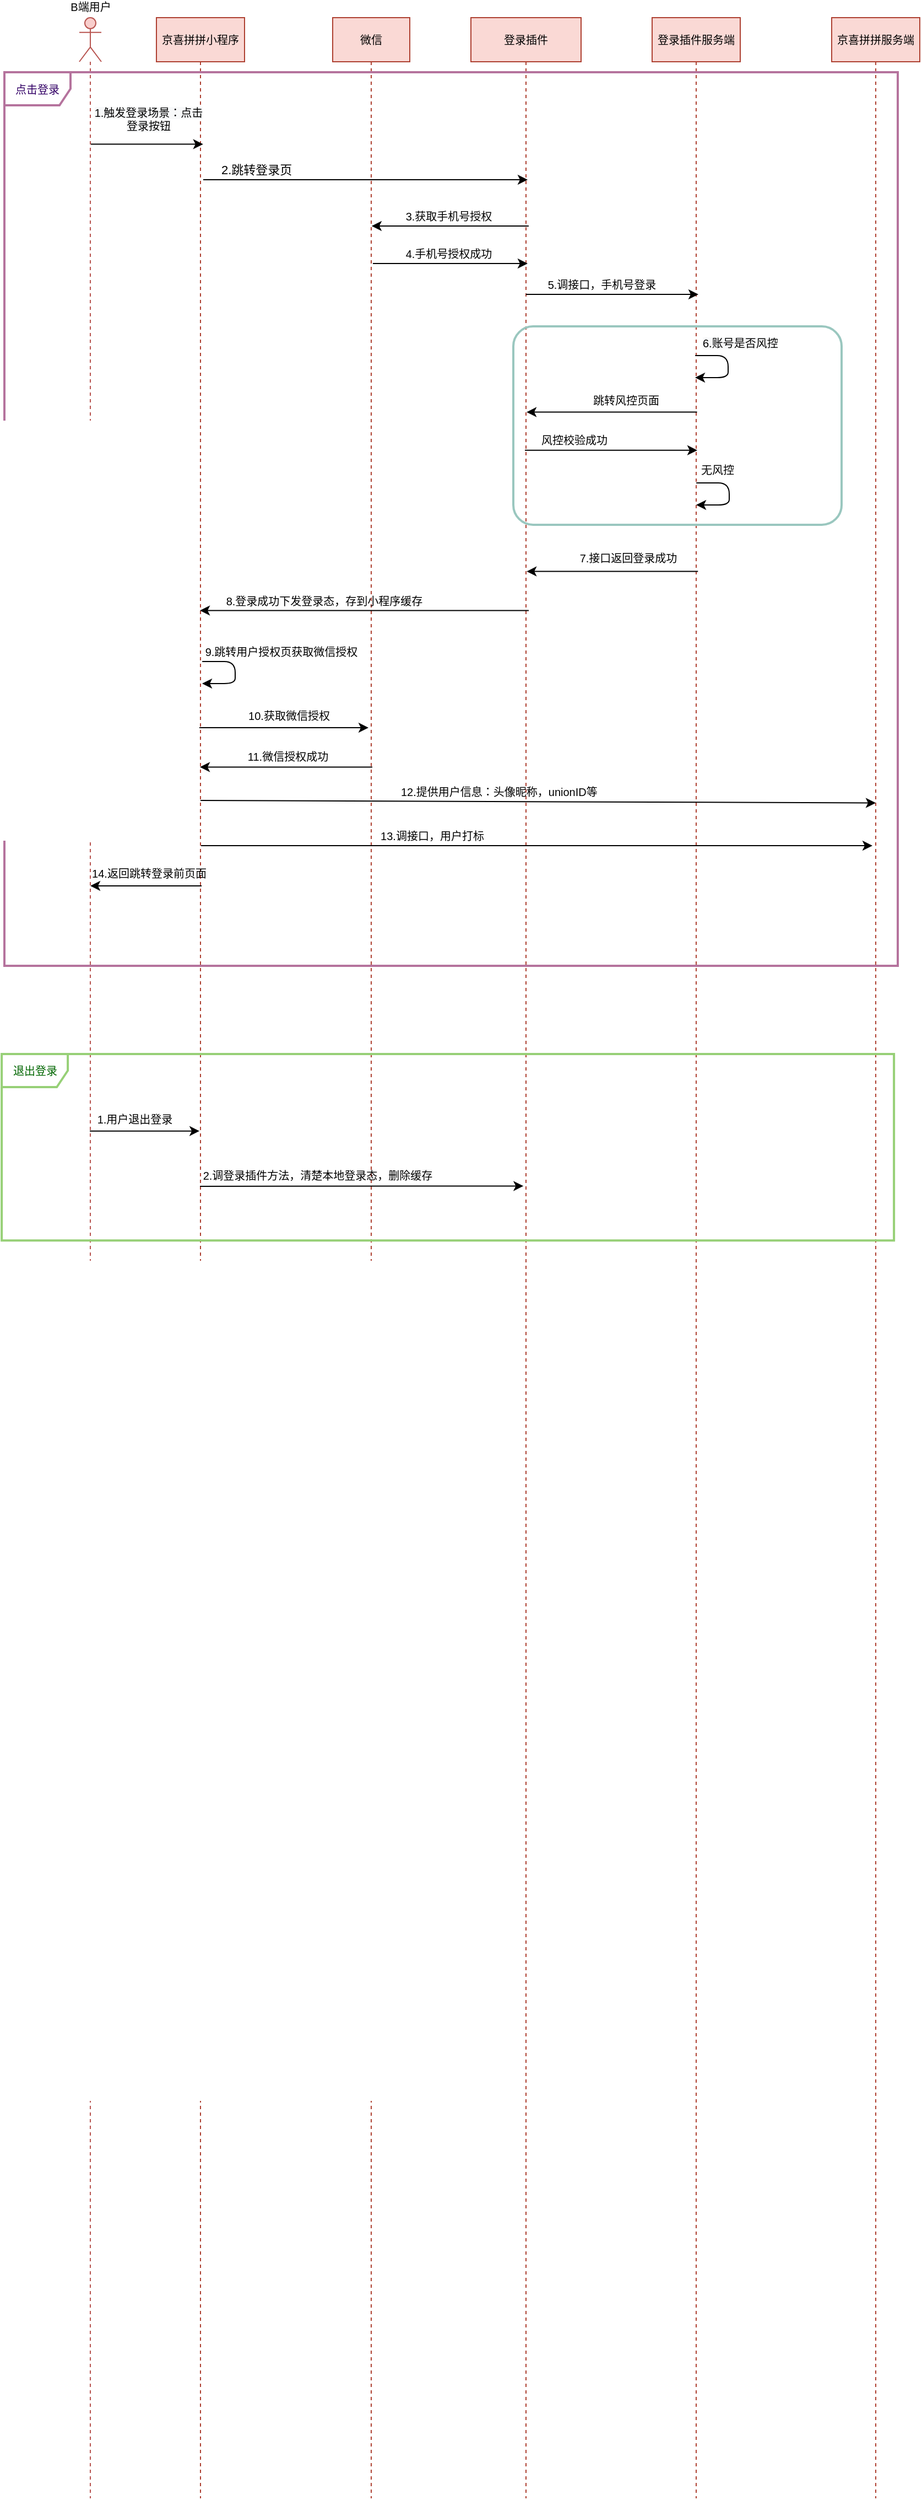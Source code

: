 <mxfile version="14.5.4" type="github" pages="2">
  <diagram id="xUBoegy15QkrbxKMWrDC" name="第 1 页">
    <mxGraphModel dx="2084" dy="771" grid="1" gridSize="10" guides="1" tooltips="1" connect="1" arrows="1" fold="1" page="1" pageScale="1" pageWidth="827" pageHeight="1169" math="0" shadow="0">
      <root>
        <mxCell id="0" />
        <mxCell id="1" parent="0" />
        <mxCell id="nSSbkQK5Gedf5Q33mG-h-1" value="京喜拼拼小程序" style="shape=umlLifeline;perimeter=lifelinePerimeter;container=1;collapsible=0;recursiveResize=0;rounded=0;shadow=0;strokeWidth=1;fontSize=10;fillColor=#fad9d5;strokeColor=#ae4132;" vertex="1" parent="1">
          <mxGeometry x="137" y="80" width="80" height="2250" as="geometry" />
        </mxCell>
        <mxCell id="nSSbkQK5Gedf5Q33mG-h-2" value="微信" style="shape=umlLifeline;perimeter=lifelinePerimeter;container=1;collapsible=0;recursiveResize=0;rounded=0;shadow=0;strokeWidth=1;fontSize=10;fillColor=#fad9d5;strokeColor=#ae4132;" vertex="1" parent="1">
          <mxGeometry x="297" y="80" width="70" height="2250" as="geometry" />
        </mxCell>
        <mxCell id="nSSbkQK5Gedf5Q33mG-h-3" value="登录插件" style="shape=umlLifeline;perimeter=lifelinePerimeter;container=1;collapsible=0;recursiveResize=0;rounded=0;shadow=0;strokeWidth=1;fontSize=10;fillColor=#fad9d5;strokeColor=#ae4132;" vertex="1" parent="1">
          <mxGeometry x="422.5" y="80" width="100" height="2250" as="geometry" />
        </mxCell>
        <mxCell id="nSSbkQK5Gedf5Q33mG-h-4" value="登录插件服务端" style="shape=umlLifeline;perimeter=lifelinePerimeter;container=1;collapsible=0;recursiveResize=0;rounded=0;shadow=0;strokeWidth=1;fontSize=10;fillColor=#fad9d5;strokeColor=#ae4132;" vertex="1" parent="1">
          <mxGeometry x="587" y="80" width="80" height="2250" as="geometry" />
        </mxCell>
        <mxCell id="nSSbkQK5Gedf5Q33mG-h-5" value="京喜拼拼服务端" style="shape=umlLifeline;perimeter=lifelinePerimeter;container=1;collapsible=0;recursiveResize=0;rounded=0;shadow=0;strokeWidth=1;fontSize=10;fillColor=#fad9d5;strokeColor=#ae4132;" vertex="1" parent="1">
          <mxGeometry x="750" y="80" width="80" height="2250" as="geometry" />
        </mxCell>
        <mxCell id="nSSbkQK5Gedf5Q33mG-h-6" value="" style="shape=umlLifeline;participant=umlActor;perimeter=lifelinePerimeter;whiteSpace=wrap;html=1;container=1;collapsible=0;recursiveResize=0;verticalAlign=top;spacingTop=36;outlineConnect=0;fontSize=10;align=center;size=40;fillColor=#f8cecc;strokeColor=#b85450;" vertex="1" parent="1">
          <mxGeometry x="67" y="80" width="20" height="2250" as="geometry" />
        </mxCell>
        <mxCell id="nSSbkQK5Gedf5Q33mG-h-7" value="&lt;font style=&quot;font-size: 10px&quot;&gt;B端用户&lt;/font&gt;" style="text;html=1;align=center;verticalAlign=middle;resizable=0;points=[];autosize=1;fontSize=6;" vertex="1" parent="1">
          <mxGeometry x="52" y="65" width="50" height="10" as="geometry" />
        </mxCell>
        <mxCell id="nSSbkQK5Gedf5Q33mG-h-8" value="" style="endArrow=classic;html=1;fontSize=10;" edge="1" parent="1">
          <mxGeometry width="50" height="50" relative="1" as="geometry">
            <mxPoint x="76.56" y="1089.83" as="sourcePoint" />
            <mxPoint x="176.06" y="1089.83" as="targetPoint" />
          </mxGeometry>
        </mxCell>
        <mxCell id="nSSbkQK5Gedf5Q33mG-h-9" value="1.用户退出登录" style="text;html=1;align=center;verticalAlign=middle;resizable=0;points=[];autosize=1;fontSize=10;" vertex="1" parent="1">
          <mxGeometry x="76.56" y="1068.83" width="80" height="20" as="geometry" />
        </mxCell>
        <mxCell id="nSSbkQK5Gedf5Q33mG-h-10" value="" style="endArrow=classic;html=1;fontSize=10;entryX=0.48;entryY=0.71;entryDx=0;entryDy=0;entryPerimeter=0;" edge="1" parent="1">
          <mxGeometry width="50" height="50" relative="1" as="geometry">
            <mxPoint x="176.56" y="1140" as="sourcePoint" />
            <mxPoint x="470.16" y="1139.7" as="targetPoint" />
          </mxGeometry>
        </mxCell>
        <mxCell id="nSSbkQK5Gedf5Q33mG-h-11" value="2.调登录插件方法，清楚本地登录态，删除缓存" style="text;html=1;align=center;verticalAlign=middle;resizable=0;points=[];autosize=1;fontSize=10;" vertex="1" parent="1">
          <mxGeometry x="172.56" y="1120" width="220" height="20" as="geometry" />
        </mxCell>
        <mxCell id="nSSbkQK5Gedf5Q33mG-h-12" value="" style="endArrow=classic;html=1;fontSize=10;entryX=0.505;entryY=0.853;entryDx=0;entryDy=0;entryPerimeter=0;" edge="1" parent="1">
          <mxGeometry width="50" height="50" relative="1" as="geometry">
            <mxPoint x="77.5" y="194.77" as="sourcePoint" />
            <mxPoint x="179.4" y="194.77" as="targetPoint" />
          </mxGeometry>
        </mxCell>
        <mxCell id="nSSbkQK5Gedf5Q33mG-h-13" value="2." style="text;html=1;align=center;verticalAlign=middle;resizable=0;points=[];autosize=1;fontSize=10;" vertex="1" parent="1">
          <mxGeometry x="212" y="205.0" width="20" height="20" as="geometry" />
        </mxCell>
        <mxCell id="nSSbkQK5Gedf5Q33mG-h-14" value="" style="endArrow=classic;html=1;fontSize=10;exitX=0.5;exitY=0.11;exitDx=0;exitDy=0;exitPerimeter=0;" edge="1" parent="1">
          <mxGeometry width="50" height="50" relative="1" as="geometry">
            <mxPoint x="179.5" y="227.0" as="sourcePoint" />
            <mxPoint x="474" y="227.0" as="targetPoint" />
          </mxGeometry>
        </mxCell>
        <mxCell id="nSSbkQK5Gedf5Q33mG-h-15" value="2.跳转登录页" style="edgeLabel;resizable=0;html=1;align=left;verticalAlign=bottom;" connectable="0" vertex="1" parent="1">
          <mxGeometry x="193.5" y="226.1" as="geometry" />
        </mxCell>
        <mxCell id="nSSbkQK5Gedf5Q33mG-h-16" value="&lt;span style=&quot;color: rgb(0 , 0 , 0) ; font-family: &amp;#34;helvetica&amp;#34; ; font-size: 10px ; font-style: normal ; font-weight: 400 ; letter-spacing: normal ; text-align: center ; text-indent: 0px ; text-transform: none ; word-spacing: 0px ; background-color: rgb(248 , 249 , 250) ; display: inline ; float: none&quot;&gt;1.触发登录场景：点击登录按钮&lt;/span&gt;" style="text;html=1;strokeColor=none;fillColor=none;align=center;verticalAlign=middle;whiteSpace=wrap;rounded=0;fontSize=10;" vertex="1" parent="1">
          <mxGeometry x="77" y="162.0" width="106" height="20" as="geometry" />
        </mxCell>
        <mxCell id="nSSbkQK5Gedf5Q33mG-h-17" value="" style="endArrow=classic;html=1;fontSize=10;exitX=0.521;exitY=0.52;exitDx=0;exitDy=0;exitPerimeter=0;" edge="1" parent="1">
          <mxGeometry width="50" height="50" relative="1" as="geometry">
            <mxPoint x="474.97" y="269" as="sourcePoint" />
            <mxPoint x="332.42" y="269" as="targetPoint" />
          </mxGeometry>
        </mxCell>
        <mxCell id="nSSbkQK5Gedf5Q33mG-h-18" value="3.获取手机号授权" style="text;html=1;align=center;verticalAlign=middle;resizable=0;points=[];autosize=1;fontSize=10;" vertex="1" parent="1">
          <mxGeometry x="356.56" y="250" width="90" height="20" as="geometry" />
        </mxCell>
        <mxCell id="nSSbkQK5Gedf5Q33mG-h-19" value="" style="endArrow=classic;html=1;fontSize=10;entryX=0.507;entryY=0.558;entryDx=0;entryDy=0;entryPerimeter=0;" edge="1" parent="1">
          <mxGeometry width="50" height="50" relative="1" as="geometry">
            <mxPoint x="333.524" y="303" as="sourcePoint" />
            <mxPoint x="473.99" y="303" as="targetPoint" />
          </mxGeometry>
        </mxCell>
        <mxCell id="nSSbkQK5Gedf5Q33mG-h-20" value="4.手机号授权成功" style="text;html=1;align=center;verticalAlign=middle;resizable=0;points=[];autosize=1;fontSize=10;" vertex="1" parent="1">
          <mxGeometry x="356.56" y="284" width="90" height="20" as="geometry" />
        </mxCell>
        <mxCell id="nSSbkQK5Gedf5Q33mG-h-21" value="" style="endArrow=classic;html=1;fontSize=10;" edge="1" parent="1">
          <mxGeometry width="50" height="50" relative="1" as="geometry">
            <mxPoint x="472.504" y="331" as="sourcePoint" />
            <mxPoint x="629" y="331" as="targetPoint" />
          </mxGeometry>
        </mxCell>
        <mxCell id="nSSbkQK5Gedf5Q33mG-h-22" value="5.调接口，手机号登录" style="text;html=1;align=center;verticalAlign=middle;resizable=0;points=[];autosize=1;fontSize=10;" vertex="1" parent="1">
          <mxGeometry x="485.54" y="312" width="110" height="20" as="geometry" />
        </mxCell>
        <mxCell id="nSSbkQK5Gedf5Q33mG-h-23" value="" style="edgeStyle=segmentEdgeStyle;endArrow=classic;html=1;fontSize=10;entryX=0.5;entryY=0.606;entryDx=0;entryDy=0;entryPerimeter=0;" edge="1" parent="1">
          <mxGeometry width="50" height="50" relative="1" as="geometry">
            <mxPoint x="626.1" y="386.47" as="sourcePoint" />
            <mxPoint x="626" y="406.45" as="targetPoint" />
            <Array as="points">
              <mxPoint x="656" y="386.47" />
              <mxPoint x="656" y="406.47" />
            </Array>
          </mxGeometry>
        </mxCell>
        <mxCell id="nSSbkQK5Gedf5Q33mG-h-24" value="&lt;span style=&quot;color: rgb(0 , 0 , 0) ; font-family: &amp;#34;helvetica&amp;#34; ; font-size: 10px ; font-style: normal ; font-weight: 400 ; letter-spacing: normal ; text-align: center ; text-indent: 0px ; text-transform: none ; word-spacing: 0px ; background-color: rgb(248 , 249 , 250) ; display: inline ; float: none&quot;&gt;6.账号是否风控&lt;/span&gt;" style="text;whiteSpace=wrap;html=1;fontSize=10;" vertex="1" parent="1">
          <mxGeometry x="631" y="363.37" width="150" height="24" as="geometry" />
        </mxCell>
        <mxCell id="nSSbkQK5Gedf5Q33mG-h-25" value="" style="endArrow=classic;html=1;fontSize=10;exitX=0.5;exitY=0.491;exitDx=0;exitDy=0;exitPerimeter=0;" edge="1" parent="1">
          <mxGeometry width="50" height="50" relative="1" as="geometry">
            <mxPoint x="627.78" y="437.78" as="sourcePoint" />
            <mxPoint x="473.002" y="437.78" as="targetPoint" />
          </mxGeometry>
        </mxCell>
        <mxCell id="nSSbkQK5Gedf5Q33mG-h-26" value="跳转风控页面" style="text;html=1;align=center;verticalAlign=middle;resizable=0;points=[];autosize=1;fontSize=10;" vertex="1" parent="1">
          <mxGeometry x="522.78" y="416.5" width="80" height="20" as="geometry" />
        </mxCell>
        <mxCell id="nSSbkQK5Gedf5Q33mG-h-27" value="" style="endArrow=classic;html=1;fontSize=10;" edge="1" parent="1">
          <mxGeometry width="50" height="50" relative="1" as="geometry">
            <mxPoint x="471.504" y="472.37" as="sourcePoint" />
            <mxPoint x="628" y="472.37" as="targetPoint" />
          </mxGeometry>
        </mxCell>
        <mxCell id="nSSbkQK5Gedf5Q33mG-h-28" value="风控校验成功" style="text;html=1;align=center;verticalAlign=middle;resizable=0;points=[];autosize=1;fontSize=10;" vertex="1" parent="1">
          <mxGeometry x="475.5" y="453.37" width="80" height="20" as="geometry" />
        </mxCell>
        <mxCell id="nSSbkQK5Gedf5Q33mG-h-29" value="" style="edgeStyle=segmentEdgeStyle;endArrow=classic;html=1;fontSize=10;entryX=0.5;entryY=0.606;entryDx=0;entryDy=0;entryPerimeter=0;" edge="1" parent="1">
          <mxGeometry width="50" height="50" relative="1" as="geometry">
            <mxPoint x="627.1" y="502" as="sourcePoint" />
            <mxPoint x="627" y="521.98" as="targetPoint" />
            <Array as="points">
              <mxPoint x="657" y="502" />
              <mxPoint x="657" y="522" />
            </Array>
          </mxGeometry>
        </mxCell>
        <mxCell id="nSSbkQK5Gedf5Q33mG-h-30" value="无风控" style="text;html=1;align=center;verticalAlign=middle;resizable=0;points=[];autosize=1;fontSize=10;" vertex="1" parent="1">
          <mxGeometry x="621" y="480" width="50" height="20" as="geometry" />
        </mxCell>
        <mxCell id="nSSbkQK5Gedf5Q33mG-h-31" value="7.接口返回登录成功" style="text;html=1;align=center;verticalAlign=middle;resizable=0;points=[];autosize=1;fontSize=10;" vertex="1" parent="1">
          <mxGeometry x="514.59" y="560.0" width="100" height="20" as="geometry" />
        </mxCell>
        <mxCell id="nSSbkQK5Gedf5Q33mG-h-32" value="" style="endArrow=classic;html=1;fontSize=10;exitX=0.488;exitY=0.55;exitDx=0;exitDy=0;exitPerimeter=0;" edge="1" parent="1">
          <mxGeometry width="50" height="50" relative="1" as="geometry">
            <mxPoint x="628.63" y="582.28" as="sourcePoint" />
            <mxPoint x="473.09" y="582.28" as="targetPoint" />
          </mxGeometry>
        </mxCell>
        <mxCell id="nSSbkQK5Gedf5Q33mG-h-33" value="" style="endArrow=classic;html=1;fontSize=10;exitX=0.5;exitY=0.243;exitDx=0;exitDy=0;exitPerimeter=0;" edge="1" parent="1">
          <mxGeometry width="50" height="50" relative="1" as="geometry">
            <mxPoint x="475" y="617.75" as="sourcePoint" />
            <mxPoint x="176.5" y="617.75" as="targetPoint" />
          </mxGeometry>
        </mxCell>
        <mxCell id="nSSbkQK5Gedf5Q33mG-h-34" value="8.登录成功下发登录态，存到小程序缓存" style="text;html=1;align=center;verticalAlign=middle;resizable=0;points=[];autosize=1;fontSize=10;" vertex="1" parent="1">
          <mxGeometry x="193.5" y="599.0" width="190" height="20" as="geometry" />
        </mxCell>
        <mxCell id="nSSbkQK5Gedf5Q33mG-h-35" value="" style="edgeStyle=segmentEdgeStyle;endArrow=classic;html=1;fontSize=10;" edge="1" parent="1">
          <mxGeometry width="50" height="50" relative="1" as="geometry">
            <mxPoint x="178.6" y="664" as="sourcePoint" />
            <mxPoint x="178.5" y="684" as="targetPoint" />
            <Array as="points">
              <mxPoint x="208.5" y="664" />
              <mxPoint x="208.5" y="684" />
            </Array>
          </mxGeometry>
        </mxCell>
        <mxCell id="nSSbkQK5Gedf5Q33mG-h-36" value="9.跳转用户授权页获取微信授权" style="text;html=1;align=center;verticalAlign=middle;resizable=0;points=[];autosize=1;fontSize=10;" vertex="1" parent="1">
          <mxGeometry x="175.0" y="645" width="150" height="20" as="geometry" />
        </mxCell>
        <mxCell id="nSSbkQK5Gedf5Q33mG-h-37" value="" style="endArrow=classic;html=1;fontSize=10;exitX=0.538;exitY=0.284;exitDx=0;exitDy=0;exitPerimeter=0;entryX=0.538;entryY=0.285;entryDx=0;entryDy=0;entryPerimeter=0;" edge="1" parent="1">
          <mxGeometry width="50" height="50" relative="1" as="geometry">
            <mxPoint x="177.0" y="790" as="sourcePoint" />
            <mxPoint x="790" y="792.25" as="targetPoint" />
          </mxGeometry>
        </mxCell>
        <mxCell id="nSSbkQK5Gedf5Q33mG-h-38" value="10.获取微信授权" style="text;html=1;align=center;verticalAlign=middle;resizable=0;points=[];autosize=1;fontSize=10;" vertex="1" parent="1">
          <mxGeometry x="212.0" y="703" width="90" height="20" as="geometry" />
        </mxCell>
        <mxCell id="nSSbkQK5Gedf5Q33mG-h-39" value="" style="endArrow=classic;html=1;fontSize=10;" edge="1" parent="1">
          <mxGeometry width="50" height="50" relative="1" as="geometry">
            <mxPoint x="176" y="724" as="sourcePoint" />
            <mxPoint x="329.5" y="724" as="targetPoint" />
          </mxGeometry>
        </mxCell>
        <mxCell id="nSSbkQK5Gedf5Q33mG-h-40" value="11.微信授权成功" style="text;html=1;align=center;verticalAlign=middle;resizable=0;points=[];autosize=1;fontSize=10;" vertex="1" parent="1">
          <mxGeometry x="211.49" y="740" width="90" height="20" as="geometry" />
        </mxCell>
        <mxCell id="nSSbkQK5Gedf5Q33mG-h-41" value="" style="endArrow=classic;html=1;fontSize=10;exitX=0.514;exitY=0.303;exitDx=0;exitDy=0;exitPerimeter=0;" edge="1" parent="1">
          <mxGeometry width="50" height="50" relative="1" as="geometry">
            <mxPoint x="332.98" y="759.75" as="sourcePoint" />
            <mxPoint x="176.5" y="759.75" as="targetPoint" />
          </mxGeometry>
        </mxCell>
        <mxCell id="nSSbkQK5Gedf5Q33mG-h-42" value="" style="rounded=1;arcSize=10;fillColor=none;gradientColor=none;strokeWidth=2;fontSize=10;align=center;strokeColor=#9AC7BF;" vertex="1" parent="1">
          <mxGeometry x="461" y="360" width="298" height="180" as="geometry" />
        </mxCell>
        <mxCell id="nSSbkQK5Gedf5Q33mG-h-43" value="" style="endArrow=classic;html=1;fontSize=10;" edge="1" parent="1">
          <mxGeometry width="50" height="50" relative="1" as="geometry">
            <mxPoint x="177.5" y="831" as="sourcePoint" />
            <mxPoint x="787" y="831" as="targetPoint" />
          </mxGeometry>
        </mxCell>
        <mxCell id="nSSbkQK5Gedf5Q33mG-h-44" value="13.调接口，用户打标" style="text;html=1;align=center;verticalAlign=middle;resizable=0;points=[];autosize=1;fontSize=10;" vertex="1" parent="1">
          <mxGeometry x="332" y="812" width="110" height="20" as="geometry" />
        </mxCell>
        <mxCell id="nSSbkQK5Gedf5Q33mG-h-45" value="&lt;div style=&quot;text-align: center&quot;&gt;&lt;span&gt;&lt;font face=&quot;helvetica&quot;&gt;12.提供用户信息：头像昵称，unionID等&lt;/font&gt;&lt;/span&gt;&lt;/div&gt;" style="text;whiteSpace=wrap;html=1;fontSize=10;" vertex="1" parent="1">
          <mxGeometry x="356.56" y="770" width="207" height="30" as="geometry" />
        </mxCell>
        <mxCell id="nSSbkQK5Gedf5Q33mG-h-46" value="" style="endArrow=classic;html=1;fontSize=10;exitX=0.513;exitY=0.35;exitDx=0;exitDy=0;exitPerimeter=0;" edge="1" parent="1" source="nSSbkQK5Gedf5Q33mG-h-1" target="nSSbkQK5Gedf5Q33mG-h-6">
          <mxGeometry width="50" height="50" relative="1" as="geometry">
            <mxPoint x="380" y="700" as="sourcePoint" />
            <mxPoint x="430" y="650" as="targetPoint" />
          </mxGeometry>
        </mxCell>
        <mxCell id="nSSbkQK5Gedf5Q33mG-h-47" value="14.返回跳转登录前页面" style="text;html=1;align=center;verticalAlign=middle;resizable=0;points=[];autosize=1;fontSize=10;" vertex="1" parent="1">
          <mxGeometry x="70" y="846" width="120" height="20" as="geometry" />
        </mxCell>
        <mxCell id="nSSbkQK5Gedf5Q33mG-h-48" value="&lt;font color=&quot;#330066&quot;&gt;点击登录&lt;/font&gt;" style="shape=umlFrame;whiteSpace=wrap;html=1;strokeWidth=2;fillColor=none;gradientColor=none;fontSize=10;align=center;strokeColor=#B5739D;" vertex="1" parent="1">
          <mxGeometry x="-1" y="129.5" width="811" height="810.5" as="geometry" />
        </mxCell>
        <mxCell id="nSSbkQK5Gedf5Q33mG-h-49" value="&lt;font color=&quot;#006600&quot;&gt;退出登录&lt;/font&gt;" style="shape=umlFrame;whiteSpace=wrap;html=1;strokeColor=#97D077;strokeWidth=2;fillColor=none;gradientColor=none;fontSize=10;align=center;" vertex="1" parent="1">
          <mxGeometry x="-3.44" y="1020" width="810" height="169.17" as="geometry" />
        </mxCell>
      </root>
    </mxGraphModel>
  </diagram>
  <diagram name="Page-2" id="l5J86_nozJfJg7YQ1Tzn">
    <mxGraphModel dx="2407" dy="1074" grid="1" gridSize="10" guides="1" tooltips="1" connect="1" arrows="1" fold="1" page="1" pageScale="1" pageWidth="827" pageHeight="1169" math="0" shadow="0">
      <root>
        <mxCell id="-J8hgq7mkh7S_dgd3K_y-0" />
        <mxCell id="-J8hgq7mkh7S_dgd3K_y-1" parent="-J8hgq7mkh7S_dgd3K_y-0" />
        <mxCell id="aDwRY3r6dhl7otKRrA_F-0" value="京喜拼拼小程序" style="shape=umlLifeline;perimeter=lifelinePerimeter;container=1;collapsible=0;recursiveResize=0;rounded=0;shadow=0;strokeWidth=1;fontSize=10;fillColor=#fad9d5;strokeColor=#ae4132;" vertex="1" parent="-J8hgq7mkh7S_dgd3K_y-1">
          <mxGeometry x="137" y="80" width="80" height="2250" as="geometry" />
        </mxCell>
        <mxCell id="aDwRY3r6dhl7otKRrA_F-7" value="微信" style="shape=umlLifeline;perimeter=lifelinePerimeter;container=1;collapsible=0;recursiveResize=0;rounded=0;shadow=0;strokeWidth=1;fontSize=10;fillColor=#fad9d5;strokeColor=#ae4132;" vertex="1" parent="-J8hgq7mkh7S_dgd3K_y-1">
          <mxGeometry x="297" y="80" width="70" height="2250" as="geometry" />
        </mxCell>
        <mxCell id="aDwRY3r6dhl7otKRrA_F-8" value="登录插件" style="shape=umlLifeline;perimeter=lifelinePerimeter;container=1;collapsible=0;recursiveResize=0;rounded=0;shadow=0;strokeWidth=1;fontSize=10;fillColor=#fad9d5;strokeColor=#ae4132;" vertex="1" parent="-J8hgq7mkh7S_dgd3K_y-1">
          <mxGeometry x="437" y="80" width="70" height="2250" as="geometry" />
        </mxCell>
        <mxCell id="aDwRY3r6dhl7otKRrA_F-9" value="登录插件服务端" style="shape=umlLifeline;perimeter=lifelinePerimeter;container=1;collapsible=0;recursiveResize=0;rounded=0;shadow=0;strokeWidth=1;fontSize=10;fillColor=#fad9d5;strokeColor=#ae4132;" vertex="1" parent="-J8hgq7mkh7S_dgd3K_y-1">
          <mxGeometry x="587" y="80" width="80" height="2250" as="geometry" />
        </mxCell>
        <mxCell id="aDwRY3r6dhl7otKRrA_F-10" value="京喜拼拼服务端" style="shape=umlLifeline;perimeter=lifelinePerimeter;container=1;collapsible=0;recursiveResize=0;rounded=0;shadow=0;strokeWidth=1;fontSize=10;fillColor=#fad9d5;strokeColor=#ae4132;" vertex="1" parent="-J8hgq7mkh7S_dgd3K_y-1">
          <mxGeometry x="750" y="80" width="80" height="2250" as="geometry" />
        </mxCell>
        <mxCell id="mUH_KSAL7D9li16hF1Gg-1" value="&lt;font color=&quot;#663300&quot;&gt;静默登录校验&lt;/font&gt;" style="shape=umlFrame;whiteSpace=wrap;html=1;strokeWidth=2;fillColor=none;gradientColor=none;fontSize=10;align=center;strokeColor=#FFB570;" vertex="1" parent="aDwRY3r6dhl7otKRrA_F-10">
          <mxGeometry x="-230" y="137" width="270" height="243" as="geometry" />
        </mxCell>
        <mxCell id="aDwRY3r6dhl7otKRrA_F-17" value="" style="shape=umlLifeline;participant=umlActor;perimeter=lifelinePerimeter;whiteSpace=wrap;html=1;container=1;collapsible=0;recursiveResize=0;verticalAlign=top;spacingTop=36;outlineConnect=0;fontSize=10;align=center;size=40;fillColor=#f8cecc;strokeColor=#b85450;" vertex="1" parent="-J8hgq7mkh7S_dgd3K_y-1">
          <mxGeometry x="67" y="80" width="20" height="2250" as="geometry" />
        </mxCell>
        <mxCell id="aDwRY3r6dhl7otKRrA_F-18" value="&lt;font style=&quot;font-size: 10px&quot;&gt;C端用户&lt;/font&gt;" style="text;html=1;align=center;verticalAlign=middle;resizable=0;points=[];autosize=1;fontSize=6;" vertex="1" parent="-J8hgq7mkh7S_dgd3K_y-1">
          <mxGeometry x="52" y="65" width="50" height="10" as="geometry" />
        </mxCell>
        <mxCell id="aDwRY3r6dhl7otKRrA_F-33" value="" style="endArrow=block;endFill=1;html=1;edgeStyle=orthogonalEdgeStyle;align=left;verticalAlign=top;fontSize=10;" edge="1" parent="-J8hgq7mkh7S_dgd3K_y-1">
          <mxGeometry x="-1" relative="1" as="geometry">
            <mxPoint x="472" y="211" as="sourcePoint" />
            <mxPoint x="627" y="211" as="targetPoint" />
            <Array as="points">
              <mxPoint x="627" y="211" />
            </Array>
          </mxGeometry>
        </mxCell>
        <mxCell id="aDwRY3r6dhl7otKRrA_F-34" value="3.调静默登录接口" style="edgeLabel;resizable=0;html=1;align=left;verticalAlign=bottom;" connectable="0" vertex="1" parent="aDwRY3r6dhl7otKRrA_F-33">
          <mxGeometry x="-1" relative="1" as="geometry">
            <mxPoint x="12" y="-2" as="offset" />
          </mxGeometry>
        </mxCell>
        <mxCell id="aDwRY3r6dhl7otKRrA_F-51" value="是，隐式授权" style="text;html=1;align=center;verticalAlign=middle;resizable=0;points=[];autosize=1;fontSize=10;" vertex="1" parent="-J8hgq7mkh7S_dgd3K_y-1">
          <mxGeometry x="621" y="279" width="80" height="20" as="geometry" />
        </mxCell>
        <mxCell id="aDwRY3r6dhl7otKRrA_F-52" value="&lt;meta charset=&quot;utf-8&quot;&gt;&lt;span style=&quot;color: rgb(0, 0, 0); font-family: helvetica; font-size: 10px; font-style: normal; font-weight: 400; letter-spacing: normal; text-align: center; text-indent: 0px; text-transform: none; word-spacing: 0px; background-color: rgb(248, 249, 250); display: inline; float: none;&quot;&gt;4.是否隐式授权获取unionid&lt;/span&gt;" style="text;whiteSpace=wrap;html=1;fontSize=10;" vertex="1" parent="-J8hgq7mkh7S_dgd3K_y-1">
          <mxGeometry x="632" y="222" width="150" height="25" as="geometry" />
        </mxCell>
        <mxCell id="aDwRY3r6dhl7otKRrA_F-60" value="" style="edgeStyle=segmentEdgeStyle;endArrow=classic;html=1;fontSize=10;entryX=0.5;entryY=0.606;entryDx=0;entryDy=0;entryPerimeter=0;" edge="1" parent="-J8hgq7mkh7S_dgd3K_y-1">
          <mxGeometry width="50" height="50" relative="1" as="geometry">
            <mxPoint x="627.1" y="299" as="sourcePoint" />
            <mxPoint x="627" y="318.98" as="targetPoint" />
            <Array as="points">
              <mxPoint x="657" y="299" />
              <mxPoint x="657" y="319" />
            </Array>
          </mxGeometry>
        </mxCell>
        <mxCell id="aDwRY3r6dhl7otKRrA_F-68" value="" style="endArrow=classic;html=1;fontSize=10;exitX=0.5;exitY=0.11;exitDx=0;exitDy=0;exitPerimeter=0;" edge="1" parent="-J8hgq7mkh7S_dgd3K_y-1">
          <mxGeometry width="50" height="50" relative="1" as="geometry">
            <mxPoint x="177" y="189.9" as="sourcePoint" />
            <mxPoint x="471.5" y="189.9" as="targetPoint" />
          </mxGeometry>
        </mxCell>
        <mxCell id="aDwRY3r6dhl7otKRrA_F-69" value="2.小程序启动调用登录插件静默登录方法" style="edgeLabel;resizable=0;html=1;align=left;verticalAlign=bottom;" connectable="0" vertex="1" parent="-J8hgq7mkh7S_dgd3K_y-1">
          <mxGeometry x="191" y="190.0" as="geometry" />
        </mxCell>
        <mxCell id="aDwRY3r6dhl7otKRrA_F-70" value="" style="endArrow=classic;html=1;fontSize=10;entryX=0.488;entryY=0.088;entryDx=0;entryDy=0;entryPerimeter=0;" edge="1" parent="-J8hgq7mkh7S_dgd3K_y-1">
          <mxGeometry width="50" height="50" relative="1" as="geometry">
            <mxPoint x="76.5" y="170.92" as="sourcePoint" />
            <mxPoint x="176.04" y="170.92" as="targetPoint" />
          </mxGeometry>
        </mxCell>
        <mxCell id="aDwRY3r6dhl7otKRrA_F-71" value="1.&lt;span style=&quot;font-size: 10px; text-align: center; background-color: rgb(248, 249, 250);&quot;&gt;用户进入小程序&lt;/span&gt;" style="edgeLabel;resizable=0;html=1;align=left;verticalAlign=bottom;fontSize=10;" connectable="0" vertex="1" parent="-J8hgq7mkh7S_dgd3K_y-1">
          <mxGeometry x="84" y="170" as="geometry" />
        </mxCell>
        <mxCell id="aDwRY3r6dhl7otKRrA_F-75" value="" style="edgeStyle=segmentEdgeStyle;endArrow=classic;html=1;fontSize=10;entryX=0.5;entryY=0.606;entryDx=0;entryDy=0;entryPerimeter=0;" edge="1" parent="-J8hgq7mkh7S_dgd3K_y-1">
          <mxGeometry width="50" height="50" relative="1" as="geometry">
            <mxPoint x="628.1" y="244" as="sourcePoint" />
            <mxPoint x="628" y="263.98" as="targetPoint" />
            <Array as="points">
              <mxPoint x="658" y="244" />
              <mxPoint x="658" y="264" />
            </Array>
          </mxGeometry>
        </mxCell>
        <mxCell id="aDwRY3r6dhl7otKRrA_F-78" value="" style="edgeStyle=segmentEdgeStyle;endArrow=classic;html=1;fontSize=10;entryX=0.5;entryY=0.606;entryDx=0;entryDy=0;entryPerimeter=0;" edge="1" parent="-J8hgq7mkh7S_dgd3K_y-1">
          <mxGeometry width="50" height="50" relative="1" as="geometry">
            <mxPoint x="627.1" y="364" as="sourcePoint" />
            <mxPoint x="627" y="383.98" as="targetPoint" />
            <Array as="points">
              <mxPoint x="657" y="364" />
              <mxPoint x="657" y="384" />
            </Array>
          </mxGeometry>
        </mxCell>
        <mxCell id="aDwRY3r6dhl7otKRrA_F-79" value="&lt;span style=&quot;color: rgb(0 , 0 , 0) ; font-family: &amp;#34;helvetica&amp;#34; ; font-size: 10px ; font-style: normal ; font-weight: 400 ; letter-spacing: normal ; text-align: center ; text-indent: 0px ; text-transform: none ; word-spacing: 0px ; background-color: rgb(248 , 249 , 250) ; display: inline ; float: none&quot;&gt;5.是否绑定京东账号&lt;/span&gt;" style="text;whiteSpace=wrap;html=1;fontSize=10;" vertex="1" parent="-J8hgq7mkh7S_dgd3K_y-1">
          <mxGeometry x="632" y="342" width="150" height="25" as="geometry" />
        </mxCell>
        <mxCell id="aDwRY3r6dhl7otKRrA_F-82" value="" style="edgeStyle=segmentEdgeStyle;endArrow=classic;html=1;fontSize=10;entryX=0.5;entryY=0.606;entryDx=0;entryDy=0;entryPerimeter=0;" edge="1" parent="-J8hgq7mkh7S_dgd3K_y-1">
          <mxGeometry width="50" height="50" relative="1" as="geometry">
            <mxPoint x="627.1" y="425" as="sourcePoint" />
            <mxPoint x="627" y="444.98" as="targetPoint" />
            <Array as="points">
              <mxPoint x="657" y="425" />
              <mxPoint x="657" y="445" />
            </Array>
          </mxGeometry>
        </mxCell>
        <mxCell id="aDwRY3r6dhl7otKRrA_F-84" value="已绑定" style="text;html=1;align=center;verticalAlign=middle;resizable=0;points=[];autosize=1;fontSize=10;" vertex="1" parent="-J8hgq7mkh7S_dgd3K_y-1">
          <mxGeometry x="621" y="403" width="50" height="20" as="geometry" />
        </mxCell>
        <mxCell id="aDwRY3r6dhl7otKRrA_F-99" value="8.静默登录成功下发登录态，存到小程序缓存，登录失败无处理" style="text;html=1;align=center;verticalAlign=middle;resizable=0;points=[];autosize=1;fontSize=10;" vertex="1" parent="-J8hgq7mkh7S_dgd3K_y-1">
          <mxGeometry x="183.88" y="700" width="290" height="20" as="geometry" />
        </mxCell>
        <mxCell id="aDwRY3r6dhl7otKRrA_F-101" value="" style="endArrow=classic;html=1;fontSize=10;" edge="1" parent="-J8hgq7mkh7S_dgd3K_y-1">
          <mxGeometry width="50" height="50" relative="1" as="geometry">
            <mxPoint x="472.38" y="720" as="sourcePoint" />
            <mxPoint x="177.38" y="720" as="targetPoint" />
            <Array as="points">
              <mxPoint x="317.88" y="720" />
            </Array>
          </mxGeometry>
        </mxCell>
        <mxCell id="aDwRY3r6dhl7otKRrA_F-106" value="" style="rounded=1;arcSize=10;fillColor=none;gradientColor=none;strokeWidth=2;fontSize=10;align=center;strokeColor=#7EA6E0;" vertex="1" parent="-J8hgq7mkh7S_dgd3K_y-1">
          <mxGeometry x="610" y="227" width="167" height="103" as="geometry" />
        </mxCell>
        <mxCell id="aDwRY3r6dhl7otKRrA_F-107" value="" style="rounded=1;arcSize=10;fillColor=none;gradientColor=none;strokeWidth=2;fontSize=10;align=center;strokeColor=#7EA6E0;" vertex="1" parent="-J8hgq7mkh7S_dgd3K_y-1">
          <mxGeometry x="610" y="343" width="167" height="110" as="geometry" />
        </mxCell>
        <mxCell id="aDwRY3r6dhl7otKRrA_F-113" value="" style="endArrow=classic;html=1;fontSize=10;exitX=0.5;exitY=0.491;exitDx=0;exitDy=0;exitPerimeter=0;" edge="1" parent="-J8hgq7mkh7S_dgd3K_y-1">
          <mxGeometry width="50" height="50" relative="1" as="geometry">
            <mxPoint x="627.88" y="690.28" as="sourcePoint" />
            <mxPoint x="473.102" y="690.28" as="targetPoint" />
          </mxGeometry>
        </mxCell>
        <mxCell id="aDwRY3r6dhl7otKRrA_F-114" value="7.接口返回登录成功或失败" style="text;html=1;align=center;verticalAlign=middle;resizable=0;points=[];autosize=1;fontSize=10;" vertex="1" parent="-J8hgq7mkh7S_dgd3K_y-1">
          <mxGeometry x="497.88" y="670" width="130" height="20" as="geometry" />
        </mxCell>
        <mxCell id="aDwRY3r6dhl7otKRrA_F-116" value="" style="endArrow=classic;html=1;fontSize=10;" edge="1" parent="-J8hgq7mkh7S_dgd3K_y-1">
          <mxGeometry width="50" height="50" relative="1" as="geometry">
            <mxPoint x="177.88" y="755" as="sourcePoint" />
            <mxPoint x="787.38" y="755" as="targetPoint" />
          </mxGeometry>
        </mxCell>
        <mxCell id="aDwRY3r6dhl7otKRrA_F-117" value="9.登录成功，接口请求cookie中带上pt_pin以及pt_key，登录成功回调里调接口进行用户打标" style="text;html=1;align=center;verticalAlign=middle;resizable=0;points=[];autosize=1;fontSize=10;" vertex="1" parent="-J8hgq7mkh7S_dgd3K_y-1">
          <mxGeometry x="176" y="735" width="420" height="20" as="geometry" />
        </mxCell>
        <mxCell id="aDwRY3r6dhl7otKRrA_F-119" value="" style="endArrow=classic;html=1;fontSize=10;" edge="1" parent="-J8hgq7mkh7S_dgd3K_y-1">
          <mxGeometry width="50" height="50" relative="1" as="geometry">
            <mxPoint x="77" y="952.83" as="sourcePoint" />
            <mxPoint x="176.5" y="952.83" as="targetPoint" />
          </mxGeometry>
        </mxCell>
        <mxCell id="aDwRY3r6dhl7otKRrA_F-121" value="1.用户退出登录" style="text;html=1;align=center;verticalAlign=middle;resizable=0;points=[];autosize=1;fontSize=10;" vertex="1" parent="-J8hgq7mkh7S_dgd3K_y-1">
          <mxGeometry x="77" y="931.83" width="80" height="20" as="geometry" />
        </mxCell>
        <mxCell id="aDwRY3r6dhl7otKRrA_F-122" value="" style="endArrow=classic;html=1;fontSize=10;" edge="1" parent="-J8hgq7mkh7S_dgd3K_y-1">
          <mxGeometry width="50" height="50" relative="1" as="geometry">
            <mxPoint x="177" y="993.83" as="sourcePoint" />
            <mxPoint x="790" y="995" as="targetPoint" />
          </mxGeometry>
        </mxCell>
        <mxCell id="aDwRY3r6dhl7otKRrA_F-123" value="2.调接口，解除用户微信账号与京东账号的绑定" style="text;html=1;align=center;verticalAlign=middle;resizable=0;points=[];autosize=1;fontSize=10;" vertex="1" parent="-J8hgq7mkh7S_dgd3K_y-1">
          <mxGeometry x="177" y="973.83" width="220" height="20" as="geometry" />
        </mxCell>
        <mxCell id="aDwRY3r6dhl7otKRrA_F-125" value="" style="endArrow=classic;html=1;fontSize=10;entryX=0.48;entryY=0.71;entryDx=0;entryDy=0;entryPerimeter=0;" edge="1" parent="-J8hgq7mkh7S_dgd3K_y-1">
          <mxGeometry width="50" height="50" relative="1" as="geometry">
            <mxPoint x="177" y="1034.83" as="sourcePoint" />
            <mxPoint x="470.6" y="1034.53" as="targetPoint" />
          </mxGeometry>
        </mxCell>
        <mxCell id="aDwRY3r6dhl7otKRrA_F-126" value="3.调登录插件方法，清楚本地登录态，删除缓存" style="text;html=1;align=center;verticalAlign=middle;resizable=0;points=[];autosize=1;fontSize=10;" vertex="1" parent="-J8hgq7mkh7S_dgd3K_y-1">
          <mxGeometry x="177" y="1014.83" width="220" height="20" as="geometry" />
        </mxCell>
        <mxCell id="aDwRY3r6dhl7otKRrA_F-131" value="" style="endArrow=classic;html=1;fontSize=10;entryX=0.505;entryY=0.853;entryDx=0;entryDy=0;entryPerimeter=0;" edge="1" parent="-J8hgq7mkh7S_dgd3K_y-1">
          <mxGeometry width="50" height="50" relative="1" as="geometry">
            <mxPoint x="75.5" y="1250.6" as="sourcePoint" />
            <mxPoint x="177.4" y="1250.6" as="targetPoint" />
          </mxGeometry>
        </mxCell>
        <mxCell id="aDwRY3r6dhl7otKRrA_F-134" value="2." style="text;html=1;align=center;verticalAlign=middle;resizable=0;points=[];autosize=1;fontSize=10;" vertex="1" parent="-J8hgq7mkh7S_dgd3K_y-1">
          <mxGeometry x="210" y="1260.83" width="20" height="20" as="geometry" />
        </mxCell>
        <mxCell id="Ohw_9S8v5fQraYpqyN4t-51" value="" style="endArrow=classic;html=1;fontSize=10;exitX=0.5;exitY=0.11;exitDx=0;exitDy=0;exitPerimeter=0;" edge="1" parent="-J8hgq7mkh7S_dgd3K_y-1">
          <mxGeometry width="50" height="50" relative="1" as="geometry">
            <mxPoint x="177.5" y="1278.83" as="sourcePoint" />
            <mxPoint x="472" y="1278.83" as="targetPoint" />
          </mxGeometry>
        </mxCell>
        <mxCell id="Ohw_9S8v5fQraYpqyN4t-52" value="2.跳转用户授权页" style="edgeLabel;resizable=0;html=1;align=left;verticalAlign=bottom;" connectable="0" vertex="1" parent="-J8hgq7mkh7S_dgd3K_y-1">
          <mxGeometry x="191.5" y="1277.93" as="geometry" />
        </mxCell>
        <mxCell id="hmP1AsXg7uqCRYxo4U3T-1" value="" style="endArrow=classic;html=1;fontSize=10;exitX=0.471;exitY=0.487;exitDx=0;exitDy=0;exitPerimeter=0;" edge="1" parent="-J8hgq7mkh7S_dgd3K_y-1">
          <mxGeometry width="50" height="50" relative="1" as="geometry">
            <mxPoint x="469.97" y="1310.83" as="sourcePoint" />
            <mxPoint x="331.81" y="1310.83" as="targetPoint" />
          </mxGeometry>
        </mxCell>
        <mxCell id="hmP1AsXg7uqCRYxo4U3T-2" value="3.用户授权页获取微信授权" style="text;html=1;align=center;verticalAlign=middle;resizable=0;points=[];autosize=1;fontSize=10;" vertex="1" parent="-J8hgq7mkh7S_dgd3K_y-1">
          <mxGeometry x="340" y="1290.83" width="130" height="20" as="geometry" />
        </mxCell>
        <mxCell id="hmP1AsXg7uqCRYxo4U3T-3" value="4.微信授权成功" style="text;html=1;align=center;verticalAlign=middle;resizable=0;points=[];autosize=1;fontSize=10;" vertex="1" parent="-J8hgq7mkh7S_dgd3K_y-1">
          <mxGeometry x="359" y="1325.83" width="80" height="20" as="geometry" />
        </mxCell>
        <mxCell id="hmP1AsXg7uqCRYxo4U3T-4" value="" style="endArrow=classic;html=1;fontSize=10;exitX=0.543;exitY=0.501;exitDx=0;exitDy=0;exitPerimeter=0;" edge="1" parent="-J8hgq7mkh7S_dgd3K_y-1">
          <mxGeometry width="50" height="50" relative="1" as="geometry">
            <mxPoint x="335.01" y="1345.842" as="sourcePoint" />
            <mxPoint x="471.5" y="1345.842" as="targetPoint" />
          </mxGeometry>
        </mxCell>
        <mxCell id="hmP1AsXg7uqCRYxo4U3T-6" value="&lt;meta charset=&quot;utf-8&quot;&gt;&lt;span style=&quot;color: rgb(0, 0, 0); font-family: helvetica; font-size: 10px; font-style: normal; font-weight: 400; letter-spacing: normal; text-align: center; text-indent: 0px; text-transform: none; word-spacing: 0px; background-color: rgb(248, 249, 250); display: inline; float: none;&quot;&gt;1.用户静默登录失败，触发登录场景：点击商品加车，点击登录按钮&lt;/span&gt;" style="text;html=1;strokeColor=none;fillColor=none;align=center;verticalAlign=middle;whiteSpace=wrap;rounded=0;fontSize=10;" vertex="1" parent="-J8hgq7mkh7S_dgd3K_y-1">
          <mxGeometry x="75" y="1217.83" width="106" height="20" as="geometry" />
        </mxCell>
        <mxCell id="hmP1AsXg7uqCRYxo4U3T-15" value="" style="endArrow=classic;html=1;fontSize=10;exitX=0.514;exitY=0.509;exitDx=0;exitDy=0;exitPerimeter=0;entryX=0.506;entryY=0.504;entryDx=0;entryDy=0;entryPerimeter=0;" edge="1" parent="-J8hgq7mkh7S_dgd3K_y-1">
          <mxGeometry width="50" height="50" relative="1" as="geometry">
            <mxPoint x="472.98" y="1374.83" as="sourcePoint" />
            <mxPoint x="627.48" y="1374.91" as="targetPoint" />
          </mxGeometry>
        </mxCell>
        <mxCell id="hmP1AsXg7uqCRYxo4U3T-17" value="&lt;div style=&quot;text-align: center&quot;&gt;&lt;span&gt;&lt;font face=&quot;helvetica&quot;&gt;5.提供用户信息给接口，调静默登录&lt;/font&gt;&lt;/span&gt;&lt;/div&gt;&lt;div style=&quot;text-align: center&quot;&gt;&lt;span&gt;&lt;font face=&quot;helvetica&quot;&gt;&lt;br&gt;&lt;/font&gt;&lt;/span&gt;&lt;/div&gt;" style="text;whiteSpace=wrap;html=1;fontSize=10;" vertex="1" parent="-J8hgq7mkh7S_dgd3K_y-1">
          <mxGeometry x="487" y="1339.83" width="126" height="30" as="geometry" />
        </mxCell>
        <mxCell id="hmP1AsXg7uqCRYxo4U3T-43" value="" style="edgeStyle=segmentEdgeStyle;endArrow=classic;html=1;fontSize=10;entryX=0.5;entryY=0.606;entryDx=0;entryDy=0;entryPerimeter=0;" edge="1" parent="-J8hgq7mkh7S_dgd3K_y-1">
          <mxGeometry width="50" height="50" relative="1" as="geometry">
            <mxPoint x="627.1" y="1710.93" as="sourcePoint" />
            <mxPoint x="627" y="1730.91" as="targetPoint" />
            <Array as="points">
              <mxPoint x="657" y="1710.93" />
              <mxPoint x="657" y="1730.93" />
            </Array>
          </mxGeometry>
        </mxCell>
        <mxCell id="hmP1AsXg7uqCRYxo4U3T-44" value="&lt;span style=&quot;color: rgb(0 , 0 , 0) ; font-family: &amp;#34;helvetica&amp;#34; ; font-size: 10px ; font-style: normal ; font-weight: 400 ; letter-spacing: normal ; text-align: center ; text-indent: 0px ; text-transform: none ; word-spacing: 0px ; background-color: rgb(248 , 249 , 250) ; display: inline ; float: none&quot;&gt;11.是否注册京东账号&lt;/span&gt;" style="text;whiteSpace=wrap;html=1;fontSize=10;" vertex="1" parent="-J8hgq7mkh7S_dgd3K_y-1">
          <mxGeometry x="627" y="1689.83" width="150" height="25" as="geometry" />
        </mxCell>
        <mxCell id="hmP1AsXg7uqCRYxo4U3T-52" value="13.接口返回登录成功" style="text;html=1;align=center;verticalAlign=middle;resizable=0;points=[];autosize=1;fontSize=10;" vertex="1" parent="-J8hgq7mkh7S_dgd3K_y-1">
          <mxGeometry x="507" y="2043.72" width="110" height="20" as="geometry" />
        </mxCell>
        <mxCell id="hmP1AsXg7uqCRYxo4U3T-53" value="" style="endArrow=classic;html=1;fontSize=10;exitX=0.521;exitY=0.52;exitDx=0;exitDy=0;exitPerimeter=0;" edge="1" parent="-J8hgq7mkh7S_dgd3K_y-1">
          <mxGeometry width="50" height="50" relative="1" as="geometry">
            <mxPoint x="472.97" y="1612.83" as="sourcePoint" />
            <mxPoint x="330.42" y="1612.83" as="targetPoint" />
          </mxGeometry>
        </mxCell>
        <mxCell id="hmP1AsXg7uqCRYxo4U3T-54" value="8.获取手机号授权" style="text;html=1;align=center;verticalAlign=middle;resizable=0;points=[];autosize=1;fontSize=10;" vertex="1" parent="-J8hgq7mkh7S_dgd3K_y-1">
          <mxGeometry x="354.56" y="1593.83" width="90" height="20" as="geometry" />
        </mxCell>
        <mxCell id="hmP1AsXg7uqCRYxo4U3T-55" value="" style="endArrow=classic;html=1;fontSize=10;entryX=0.507;entryY=0.558;entryDx=0;entryDy=0;entryPerimeter=0;" edge="1" parent="-J8hgq7mkh7S_dgd3K_y-1">
          <mxGeometry width="50" height="50" relative="1" as="geometry">
            <mxPoint x="331.524" y="1646.83" as="sourcePoint" />
            <mxPoint x="471.99" y="1646.83" as="targetPoint" />
          </mxGeometry>
        </mxCell>
        <mxCell id="hmP1AsXg7uqCRYxo4U3T-56" value="9.手机号授权成功" style="text;html=1;align=center;verticalAlign=middle;resizable=0;points=[];autosize=1;fontSize=10;" vertex="1" parent="-J8hgq7mkh7S_dgd3K_y-1">
          <mxGeometry x="354.56" y="1627.83" width="90" height="20" as="geometry" />
        </mxCell>
        <mxCell id="hmP1AsXg7uqCRYxo4U3T-57" value="" style="endArrow=classic;html=1;fontSize=10;" edge="1" parent="-J8hgq7mkh7S_dgd3K_y-1">
          <mxGeometry width="50" height="50" relative="1" as="geometry">
            <mxPoint x="470.504" y="1674.83" as="sourcePoint" />
            <mxPoint x="627" y="1674.83" as="targetPoint" />
          </mxGeometry>
        </mxCell>
        <mxCell id="hmP1AsXg7uqCRYxo4U3T-58" value="10.调接口，手机号登录" style="text;html=1;align=center;verticalAlign=middle;resizable=0;points=[];autosize=1;fontSize=10;" vertex="1" parent="-J8hgq7mkh7S_dgd3K_y-1">
          <mxGeometry x="478.54" y="1655.83" width="120" height="20" as="geometry" />
        </mxCell>
        <mxCell id="hmP1AsXg7uqCRYxo4U3T-59" value="&lt;div style=&quot;text-align: center&quot;&gt;&lt;span&gt;&lt;font face=&quot;helvetica&quot;&gt;6.提供用户信息：头像昵称，unionID等&lt;/font&gt;&lt;/span&gt;&lt;/div&gt;" style="text;whiteSpace=wrap;html=1;fontSize=10;" vertex="1" parent="-J8hgq7mkh7S_dgd3K_y-1">
          <mxGeometry x="630" y="1382.83" width="156" height="30" as="geometry" />
        </mxCell>
        <mxCell id="hmP1AsXg7uqCRYxo4U3T-61" value="" style="endArrow=classic;html=1;fontSize=10;exitX=0.543;exitY=0.501;exitDx=0;exitDy=0;exitPerimeter=0;entryX=1;entryY=1;entryDx=0;entryDy=0;" edge="1" parent="-J8hgq7mkh7S_dgd3K_y-1">
          <mxGeometry width="50" height="50" relative="1" as="geometry">
            <mxPoint x="627" y="1415.832" as="sourcePoint" />
            <mxPoint x="786" y="1415.83" as="targetPoint" />
          </mxGeometry>
        </mxCell>
        <mxCell id="hmP1AsXg7uqCRYxo4U3T-69" value="" style="endArrow=classic;html=1;fontSize=10;" edge="1" parent="-J8hgq7mkh7S_dgd3K_y-1">
          <mxGeometry width="50" height="50" relative="1" as="geometry">
            <mxPoint x="176.5" y="1525.83" as="sourcePoint" />
            <mxPoint x="786" y="1525.83" as="targetPoint" />
          </mxGeometry>
        </mxCell>
        <mxCell id="hmP1AsXg7uqCRYxo4U3T-70" value="8.登录成功下发登录态，存到小程序缓存" style="text;html=1;align=center;verticalAlign=middle;resizable=0;points=[];autosize=1;fontSize=10;" vertex="1" parent="-J8hgq7mkh7S_dgd3K_y-1">
          <mxGeometry x="232.5" y="1470.83" width="190" height="20" as="geometry" />
        </mxCell>
        <mxCell id="hmP1AsXg7uqCRYxo4U3T-71" value="" style="endArrow=classic;html=1;fontSize=10;" edge="1" parent="-J8hgq7mkh7S_dgd3K_y-1">
          <mxGeometry width="50" height="50" relative="1" as="geometry">
            <mxPoint x="471" y="1490.83" as="sourcePoint" />
            <mxPoint x="176" y="1490.83" as="targetPoint" />
            <Array as="points">
              <mxPoint x="316.5" y="1490.83" />
            </Array>
          </mxGeometry>
        </mxCell>
        <mxCell id="hmP1AsXg7uqCRYxo4U3T-72" value="9.登录成功，接口请求cookie中带上pt_pin以及pt_key，登录成功回调里调接口进行用户打标" style="text;html=1;align=center;verticalAlign=middle;resizable=0;points=[];autosize=1;fontSize=10;" vertex="1" parent="-J8hgq7mkh7S_dgd3K_y-1">
          <mxGeometry x="176" y="1506.83" width="420" height="20" as="geometry" />
        </mxCell>
        <mxCell id="hmP1AsXg7uqCRYxo4U3T-73" value="" style="endArrow=classic;html=1;fontSize=10;exitX=0.488;exitY=0.55;exitDx=0;exitDy=0;exitPerimeter=0;" edge="1" parent="-J8hgq7mkh7S_dgd3K_y-1">
          <mxGeometry width="50" height="50" relative="1" as="geometry">
            <mxPoint x="626.04" y="1451.83" as="sourcePoint" />
            <mxPoint x="470.5" y="1451.83" as="targetPoint" />
          </mxGeometry>
        </mxCell>
        <mxCell id="hmP1AsXg7uqCRYxo4U3T-74" value="7.静默登录检验，登录成功" style="text;html=1;align=center;verticalAlign=middle;resizable=0;points=[];autosize=1;fontSize=10;" vertex="1" parent="-J8hgq7mkh7S_dgd3K_y-1">
          <mxGeometry x="475" y="1431.83" width="130" height="20" as="geometry" />
        </mxCell>
        <mxCell id="mUH_KSAL7D9li16hF1Gg-2" value="&lt;font color=&quot;#663300&quot;&gt;静默登录成功&lt;/font&gt;" style="shape=umlFrame;whiteSpace=wrap;html=1;strokeColor=#FFB570;strokeWidth=2;fillColor=none;gradientColor=none;fontSize=10;align=center;" vertex="1" parent="-J8hgq7mkh7S_dgd3K_y-1">
          <mxGeometry x="176" y="1430.83" width="630" height="110" as="geometry" />
        </mxCell>
        <mxCell id="mUH_KSAL7D9li16hF1Gg-3" value="" style="endArrow=classic;html=1;fontSize=10;exitX=0.5;exitY=0.491;exitDx=0;exitDy=0;exitPerimeter=0;" edge="1" parent="-J8hgq7mkh7S_dgd3K_y-1">
          <mxGeometry width="50" height="50" relative="1" as="geometry">
            <mxPoint x="627" y="1587.83" as="sourcePoint" />
            <mxPoint x="472.222" y="1587.83" as="targetPoint" />
          </mxGeometry>
        </mxCell>
        <mxCell id="mUH_KSAL7D9li16hF1Gg-4" value="7.静默校验失败，跳转登录页" style="text;html=1;align=center;verticalAlign=middle;resizable=0;points=[];autosize=1;fontSize=10;" vertex="1" parent="-J8hgq7mkh7S_dgd3K_y-1">
          <mxGeometry x="487" y="1566.55" width="140" height="20" as="geometry" />
        </mxCell>
        <mxCell id="mUH_KSAL7D9li16hF1Gg-8" value="未注册，进行注册" style="text;html=1;align=center;verticalAlign=middle;resizable=0;points=[];autosize=1;fontSize=10;" vertex="1" parent="-J8hgq7mkh7S_dgd3K_y-1">
          <mxGeometry x="535" y="1736.83" width="100" height="20" as="geometry" />
        </mxCell>
        <mxCell id="mUH_KSAL7D9li16hF1Gg-10" value="" style="edgeStyle=segmentEdgeStyle;endArrow=classic;html=1;fontSize=10;exitX=0.1;exitY=1.028;exitDx=0;exitDy=0;exitPerimeter=0;" edge="1" parent="-J8hgq7mkh7S_dgd3K_y-1">
          <mxGeometry width="50" height="50" relative="1" as="geometry">
            <mxPoint x="626" y="1755.49" as="sourcePoint" />
            <mxPoint x="627" y="1775.83" as="targetPoint" />
            <Array as="points">
              <mxPoint x="600" y="1755.83" />
              <mxPoint x="600" y="1775.83" />
            </Array>
          </mxGeometry>
        </mxCell>
        <mxCell id="mUH_KSAL7D9li16hF1Gg-15" value="" style="edgeStyle=segmentEdgeStyle;endArrow=classic;html=1;fontSize=10;entryX=0.5;entryY=0.606;entryDx=0;entryDy=0;entryPerimeter=0;" edge="1" parent="-J8hgq7mkh7S_dgd3K_y-1">
          <mxGeometry width="50" height="50" relative="1" as="geometry">
            <mxPoint x="627.1" y="1799.83" as="sourcePoint" />
            <mxPoint x="627" y="1819.81" as="targetPoint" />
            <Array as="points">
              <mxPoint x="657" y="1799.83" />
              <mxPoint x="657" y="1819.83" />
            </Array>
          </mxGeometry>
        </mxCell>
        <mxCell id="mUH_KSAL7D9li16hF1Gg-16" value="已注册" style="text;html=1;align=center;verticalAlign=middle;resizable=0;points=[];autosize=1;fontSize=10;" vertex="1" parent="-J8hgq7mkh7S_dgd3K_y-1">
          <mxGeometry x="621" y="1779.83" width="50" height="20" as="geometry" />
        </mxCell>
        <mxCell id="mUH_KSAL7D9li16hF1Gg-40" value="" style="rounded=1;arcSize=10;fillColor=none;gradientColor=none;strokeWidth=2;fontSize=10;align=center;strokeColor=#9AC7BF;" vertex="1" parent="-J8hgq7mkh7S_dgd3K_y-1">
          <mxGeometry x="520" y="1691.83" width="241" height="145" as="geometry" />
        </mxCell>
        <mxCell id="mUH_KSAL7D9li16hF1Gg-41" value="" style="edgeStyle=segmentEdgeStyle;endArrow=classic;html=1;fontSize=10;entryX=0.5;entryY=0.606;entryDx=0;entryDy=0;entryPerimeter=0;" edge="1" parent="-J8hgq7mkh7S_dgd3K_y-1">
          <mxGeometry width="50" height="50" relative="1" as="geometry">
            <mxPoint x="627.1" y="1881.93" as="sourcePoint" />
            <mxPoint x="627" y="1901.91" as="targetPoint" />
            <Array as="points">
              <mxPoint x="657" y="1881.93" />
              <mxPoint x="657" y="1901.93" />
            </Array>
          </mxGeometry>
        </mxCell>
        <mxCell id="mUH_KSAL7D9li16hF1Gg-42" value="&lt;span style=&quot;color: rgb(0 , 0 , 0) ; font-family: &amp;#34;helvetica&amp;#34; ; font-size: 10px ; font-style: normal ; font-weight: 400 ; letter-spacing: normal ; text-align: center ; text-indent: 0px ; text-transform: none ; word-spacing: 0px ; background-color: rgb(248 , 249 , 250) ; display: inline ; float: none&quot;&gt;12.账号是否风控&lt;/span&gt;" style="text;whiteSpace=wrap;html=1;fontSize=10;" vertex="1" parent="-J8hgq7mkh7S_dgd3K_y-1">
          <mxGeometry x="632" y="1858.83" width="150" height="24" as="geometry" />
        </mxCell>
        <mxCell id="mUH_KSAL7D9li16hF1Gg-43" value="" style="edgeStyle=segmentEdgeStyle;endArrow=classic;html=1;fontSize=10;entryX=0.5;entryY=0.606;entryDx=0;entryDy=0;entryPerimeter=0;" edge="1" parent="-J8hgq7mkh7S_dgd3K_y-1">
          <mxGeometry width="50" height="50" relative="1" as="geometry">
            <mxPoint x="627.1" y="2000.83" as="sourcePoint" />
            <mxPoint x="627" y="2020.81" as="targetPoint" />
            <Array as="points">
              <mxPoint x="657" y="2000.83" />
              <mxPoint x="657" y="2020.83" />
            </Array>
          </mxGeometry>
        </mxCell>
        <mxCell id="mUH_KSAL7D9li16hF1Gg-44" value="无风控" style="text;html=1;align=center;verticalAlign=middle;resizable=0;points=[];autosize=1;fontSize=10;" vertex="1" parent="-J8hgq7mkh7S_dgd3K_y-1">
          <mxGeometry x="621" y="1978.83" width="50" height="20" as="geometry" />
        </mxCell>
        <mxCell id="mUH_KSAL7D9li16hF1Gg-45" value="" style="endArrow=classic;html=1;fontSize=10;exitX=0.5;exitY=0.491;exitDx=0;exitDy=0;exitPerimeter=0;" edge="1" parent="-J8hgq7mkh7S_dgd3K_y-1">
          <mxGeometry width="50" height="50" relative="1" as="geometry">
            <mxPoint x="628.78" y="1933.24" as="sourcePoint" />
            <mxPoint x="474.002" y="1933.24" as="targetPoint" />
          </mxGeometry>
        </mxCell>
        <mxCell id="mUH_KSAL7D9li16hF1Gg-46" value="跳转风控页面" style="text;html=1;align=center;verticalAlign=middle;resizable=0;points=[];autosize=1;fontSize=10;" vertex="1" parent="-J8hgq7mkh7S_dgd3K_y-1">
          <mxGeometry x="523.78" y="1911.96" width="80" height="20" as="geometry" />
        </mxCell>
        <mxCell id="mUH_KSAL7D9li16hF1Gg-47" value="" style="endArrow=classic;html=1;fontSize=10;" edge="1" parent="-J8hgq7mkh7S_dgd3K_y-1">
          <mxGeometry width="50" height="50" relative="1" as="geometry">
            <mxPoint x="472.504" y="1967.83" as="sourcePoint" />
            <mxPoint x="629" y="1967.83" as="targetPoint" />
          </mxGeometry>
        </mxCell>
        <mxCell id="mUH_KSAL7D9li16hF1Gg-48" value="风控校验成功" style="text;html=1;align=center;verticalAlign=middle;resizable=0;points=[];autosize=1;fontSize=10;" vertex="1" parent="-J8hgq7mkh7S_dgd3K_y-1">
          <mxGeometry x="476.5" y="1948.83" width="80" height="20" as="geometry" />
        </mxCell>
        <mxCell id="mUH_KSAL7D9li16hF1Gg-49" value="" style="rounded=1;arcSize=10;fillColor=none;gradientColor=none;strokeWidth=2;fontSize=10;align=center;strokeColor=#9AC7BF;" vertex="1" parent="-J8hgq7mkh7S_dgd3K_y-1">
          <mxGeometry x="462" y="1855.46" width="298" height="179.37" as="geometry" />
        </mxCell>
        <mxCell id="mUH_KSAL7D9li16hF1Gg-50" value="" style="edgeStyle=segmentEdgeStyle;endArrow=classic;html=1;fontSize=10;entryX=0.5;entryY=0.606;entryDx=0;entryDy=0;entryPerimeter=0;" edge="1" parent="-J8hgq7mkh7S_dgd3K_y-1">
          <mxGeometry width="50" height="50" relative="1" as="geometry">
            <mxPoint x="625.1" y="512.47" as="sourcePoint" />
            <mxPoint x="625" y="532.45" as="targetPoint" />
            <Array as="points">
              <mxPoint x="655" y="512.47" />
              <mxPoint x="655" y="532.47" />
            </Array>
          </mxGeometry>
        </mxCell>
        <mxCell id="mUH_KSAL7D9li16hF1Gg-51" value="&lt;span style=&quot;color: rgb(0 , 0 , 0) ; font-family: &amp;#34;helvetica&amp;#34; ; font-size: 10px ; font-style: normal ; font-weight: 400 ; letter-spacing: normal ; text-align: center ; text-indent: 0px ; text-transform: none ; word-spacing: 0px ; background-color: rgb(248 , 249 , 250) ; display: inline ; float: none&quot;&gt;12.账号是否风控&lt;/span&gt;" style="text;whiteSpace=wrap;html=1;fontSize=10;" vertex="1" parent="-J8hgq7mkh7S_dgd3K_y-1">
          <mxGeometry x="630" y="489.37" width="150" height="24" as="geometry" />
        </mxCell>
        <mxCell id="mUH_KSAL7D9li16hF1Gg-52" value="" style="edgeStyle=segmentEdgeStyle;endArrow=classic;html=1;fontSize=10;entryX=0.5;entryY=0.606;entryDx=0;entryDy=0;entryPerimeter=0;" edge="1" parent="-J8hgq7mkh7S_dgd3K_y-1">
          <mxGeometry width="50" height="50" relative="1" as="geometry">
            <mxPoint x="625.1" y="631.37" as="sourcePoint" />
            <mxPoint x="625" y="651.35" as="targetPoint" />
            <Array as="points">
              <mxPoint x="655" y="631.37" />
              <mxPoint x="655" y="651.37" />
            </Array>
          </mxGeometry>
        </mxCell>
        <mxCell id="mUH_KSAL7D9li16hF1Gg-53" value="无风控" style="text;html=1;align=center;verticalAlign=middle;resizable=0;points=[];autosize=1;fontSize=10;" vertex="1" parent="-J8hgq7mkh7S_dgd3K_y-1">
          <mxGeometry x="619" y="609.37" width="50" height="20" as="geometry" />
        </mxCell>
        <mxCell id="mUH_KSAL7D9li16hF1Gg-54" value="" style="endArrow=classic;html=1;fontSize=10;exitX=0.5;exitY=0.491;exitDx=0;exitDy=0;exitPerimeter=0;" edge="1" parent="-J8hgq7mkh7S_dgd3K_y-1">
          <mxGeometry width="50" height="50" relative="1" as="geometry">
            <mxPoint x="626.78" y="563.78" as="sourcePoint" />
            <mxPoint x="472.002" y="563.78" as="targetPoint" />
          </mxGeometry>
        </mxCell>
        <mxCell id="mUH_KSAL7D9li16hF1Gg-55" value="跳转风控页面" style="text;html=1;align=center;verticalAlign=middle;resizable=0;points=[];autosize=1;fontSize=10;" vertex="1" parent="-J8hgq7mkh7S_dgd3K_y-1">
          <mxGeometry x="521.78" y="542.5" width="80" height="20" as="geometry" />
        </mxCell>
        <mxCell id="mUH_KSAL7D9li16hF1Gg-56" value="" style="endArrow=classic;html=1;fontSize=10;" edge="1" parent="-J8hgq7mkh7S_dgd3K_y-1">
          <mxGeometry width="50" height="50" relative="1" as="geometry">
            <mxPoint x="470.504" y="598.37" as="sourcePoint" />
            <mxPoint x="627" y="598.37" as="targetPoint" />
          </mxGeometry>
        </mxCell>
        <mxCell id="mUH_KSAL7D9li16hF1Gg-57" value="风控校验成功" style="text;html=1;align=center;verticalAlign=middle;resizable=0;points=[];autosize=1;fontSize=10;" vertex="1" parent="-J8hgq7mkh7S_dgd3K_y-1">
          <mxGeometry x="474.5" y="579.37" width="80" height="20" as="geometry" />
        </mxCell>
        <mxCell id="mUH_KSAL7D9li16hF1Gg-58" value="" style="rounded=1;arcSize=10;fillColor=none;gradientColor=none;strokeWidth=2;fontSize=10;align=center;strokeColor=#9AC7BF;" vertex="1" parent="-J8hgq7mkh7S_dgd3K_y-1">
          <mxGeometry x="460" y="480.0" width="298" height="179.37" as="geometry" />
        </mxCell>
        <mxCell id="bm_QzK98Cmb5f2g9V8tH-0" value="&lt;font color=&quot;#330066&quot;&gt;用户静默登录成功&lt;/font&gt;" style="shape=umlFrame;whiteSpace=wrap;html=1;strokeWidth=2;fillColor=none;gradientColor=none;fontSize=10;align=center;strokeColor=#B5739D;" vertex="1" parent="-J8hgq7mkh7S_dgd3K_y-1">
          <mxGeometry x="-1" y="129.5" width="811" height="670.5" as="geometry" />
        </mxCell>
        <mxCell id="bm_QzK98Cmb5f2g9V8tH-1" value="&lt;font color=&quot;#006600&quot;&gt;退出登录&lt;/font&gt;" style="shape=umlFrame;whiteSpace=wrap;html=1;strokeColor=#97D077;strokeWidth=2;fillColor=none;gradientColor=none;fontSize=10;align=center;" vertex="1" parent="-J8hgq7mkh7S_dgd3K_y-1">
          <mxGeometry y="910.83" width="810" height="169.17" as="geometry" />
        </mxCell>
        <mxCell id="bm_QzK98Cmb5f2g9V8tH-2" value="" style="endArrow=classic;html=1;fontSize=10;" edge="1" parent="-J8hgq7mkh7S_dgd3K_y-1">
          <mxGeometry width="50" height="50" relative="1" as="geometry">
            <mxPoint x="176.5" y="2140" as="sourcePoint" />
            <mxPoint x="786" y="2140" as="targetPoint" />
          </mxGeometry>
        </mxCell>
        <mxCell id="bm_QzK98Cmb5f2g9V8tH-3" value="14.登录成功下发登录态，存到小程序缓存" style="text;html=1;align=center;verticalAlign=middle;resizable=0;points=[];autosize=1;fontSize=10;" vertex="1" parent="-J8hgq7mkh7S_dgd3K_y-1">
          <mxGeometry x="227.5" y="2082" width="200" height="20" as="geometry" />
        </mxCell>
        <mxCell id="bm_QzK98Cmb5f2g9V8tH-4" value="" style="endArrow=classic;html=1;fontSize=10;" edge="1" parent="-J8hgq7mkh7S_dgd3K_y-1">
          <mxGeometry width="50" height="50" relative="1" as="geometry">
            <mxPoint x="471" y="2102" as="sourcePoint" />
            <mxPoint x="176" y="2102" as="targetPoint" />
            <Array as="points">
              <mxPoint x="316.5" y="2102" />
            </Array>
          </mxGeometry>
        </mxCell>
        <mxCell id="bm_QzK98Cmb5f2g9V8tH-5" value="15.登录成功，接口请求cookie中带上pt_pin以及pt_key，登录成功回调里调接口进行用户打标" style="text;html=1;align=center;verticalAlign=middle;resizable=0;points=[];autosize=1;fontSize=10;" vertex="1" parent="-J8hgq7mkh7S_dgd3K_y-1">
          <mxGeometry x="171" y="2121" width="430" height="20" as="geometry" />
        </mxCell>
        <mxCell id="bm_QzK98Cmb5f2g9V8tH-6" value="" style="endArrow=classic;html=1;fontSize=10;exitX=0.488;exitY=0.55;exitDx=0;exitDy=0;exitPerimeter=0;" edge="1" parent="-J8hgq7mkh7S_dgd3K_y-1">
          <mxGeometry width="50" height="50" relative="1" as="geometry">
            <mxPoint x="626.04" y="2066" as="sourcePoint" />
            <mxPoint x="470.5" y="2066" as="targetPoint" />
          </mxGeometry>
        </mxCell>
        <mxCell id="vdqfzpg6haUaIoho07WQ-0" value="&lt;font color=&quot;#666600&quot;&gt;点击登录&lt;/font&gt;" style="shape=umlFrame;whiteSpace=wrap;html=1;strokeWidth=2;fillColor=none;gradientColor=none;fontSize=10;align=center;strokeColor=#FFD966;" vertex="1" parent="-J8hgq7mkh7S_dgd3K_y-1">
          <mxGeometry y="1180" width="810" height="980" as="geometry" />
        </mxCell>
      </root>
    </mxGraphModel>
  </diagram>
</mxfile>
